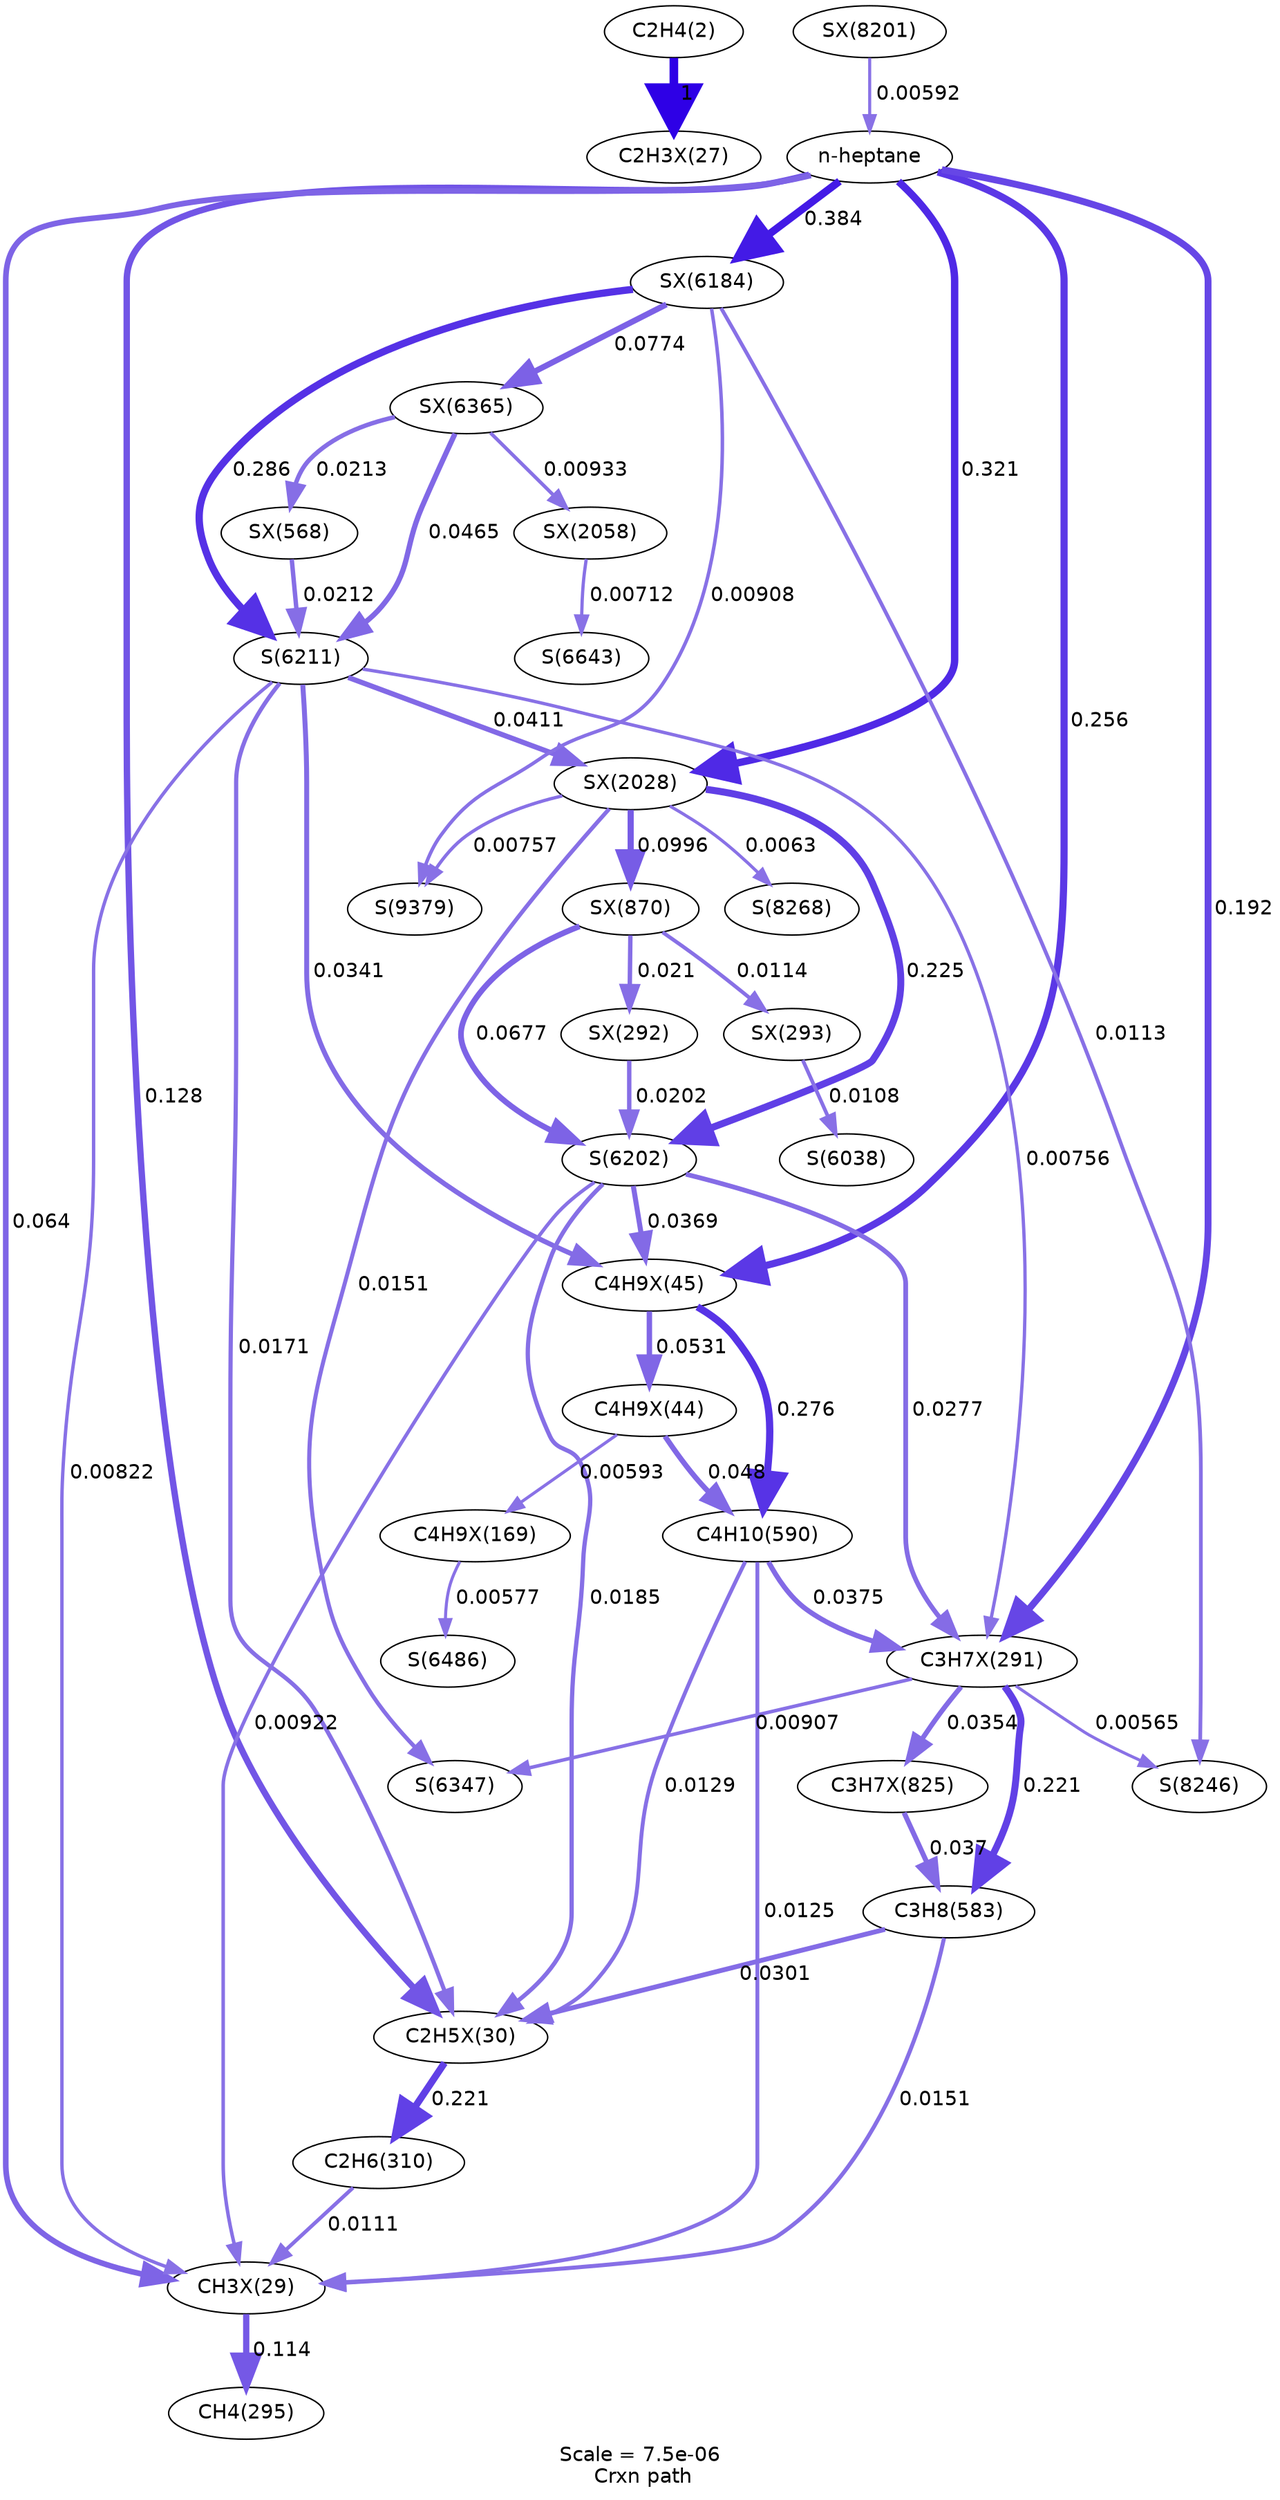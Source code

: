 digraph reaction_paths {
center=1;
s5 -> s51[fontname="Helvetica", style="setlinewidth(6)", arrowsize=3, color="0.7, 1.5, 0.9"
, label=" 1"];
s54 -> s20[fontname="Helvetica", style="setlinewidth(4.86)", arrowsize=2.43, color="0.7, 0.721, 0.9"
, label=" 0.221"];
s24 -> s54[fontname="Helvetica", style="setlinewidth(2.71)", arrowsize=1.36, color="0.7, 0.513, 0.9"
, label=" 0.0129"];
s0 -> s54[fontname="Helvetica", style="setlinewidth(4.45)", arrowsize=2.23, color="0.7, 0.628, 0.9"
, label=" 0.128"];
s22 -> s54[fontname="Helvetica", style="setlinewidth(3.36)", arrowsize=1.68, color="0.7, 0.53, 0.9"
, label=" 0.0301"];
s41 -> s54[fontname="Helvetica", style="setlinewidth(2.93)", arrowsize=1.46, color="0.7, 0.517, 0.9"
, label=" 0.0171"];
s40 -> s54[fontname="Helvetica", style="setlinewidth(2.99)", arrowsize=1.49, color="0.7, 0.518, 0.9"
, label=" 0.0185"];
s20 -> s53[fontname="Helvetica", style="setlinewidth(2.6)", arrowsize=1.3, color="0.7, 0.511, 0.9"
, label=" 0.0111"];
s53 -> s16[fontname="Helvetica", style="setlinewidth(4.36)", arrowsize=2.18, color="0.7, 0.614, 0.9"
, label=" 0.114"];
s24 -> s53[fontname="Helvetica", style="setlinewidth(2.69)", arrowsize=1.35, color="0.7, 0.513, 0.9"
, label=" 0.0125"];
s0 -> s53[fontname="Helvetica", style="setlinewidth(3.92)", arrowsize=1.96, color="0.7, 0.564, 0.9"
, label=" 0.064"];
s22 -> s53[fontname="Helvetica", style="setlinewidth(2.83)", arrowsize=1.42, color="0.7, 0.515, 0.9"
, label=" 0.0151"];
s41 -> s53[fontname="Helvetica", style="setlinewidth(2.37)", arrowsize=1.19, color="0.7, 0.508, 0.9"
, label=" 0.00822"];
s40 -> s53[fontname="Helvetica", style="setlinewidth(2.46)", arrowsize=1.23, color="0.7, 0.509, 0.9"
, label=" 0.00922"];
s63 -> s62[fontname="Helvetica", style="setlinewidth(3.78)", arrowsize=1.89, color="0.7, 0.553, 0.9"
, label=" 0.0531"];
s62 -> s24[fontname="Helvetica", style="setlinewidth(3.71)", arrowsize=1.85, color="0.7, 0.548, 0.9"
, label=" 0.048"];
s62 -> s84[fontname="Helvetica", style="setlinewidth(2.13)", arrowsize=1.06, color="0.7, 0.506, 0.9"
, label=" 0.00593"];
s63 -> s24[fontname="Helvetica", style="setlinewidth(5.03)", arrowsize=2.51, color="0.7, 0.776, 0.9"
, label=" 0.276"];
s0 -> s63[fontname="Helvetica", style="setlinewidth(4.97)", arrowsize=2.49, color="0.7, 0.756, 0.9"
, label=" 0.256"];
s41 -> s63[fontname="Helvetica", style="setlinewidth(3.45)", arrowsize=1.72, color="0.7, 0.534, 0.9"
, label=" 0.0341"];
s40 -> s63[fontname="Helvetica", style="setlinewidth(3.51)", arrowsize=1.75, color="0.7, 0.537, 0.9"
, label=" 0.0369"];
s24 -> s98[fontname="Helvetica", style="setlinewidth(3.52)", arrowsize=1.76, color="0.7, 0.538, 0.9"
, label=" 0.0375"];
s0 -> s98[fontname="Helvetica", style="setlinewidth(4.75)", arrowsize=2.38, color="0.7, 0.692, 0.9"
, label=" 0.192"];
s98 -> s22[fontname="Helvetica", style="setlinewidth(4.86)", arrowsize=2.43, color="0.7, 0.721, 0.9"
, label=" 0.221"];
s98 -> s123[fontname="Helvetica", style="setlinewidth(3.48)", arrowsize=1.74, color="0.7, 0.535, 0.9"
, label=" 0.0354"];
s41 -> s98[fontname="Helvetica", style="setlinewidth(2.31)", arrowsize=1.16, color="0.7, 0.508, 0.9"
, label=" 0.00756"];
s40 -> s98[fontname="Helvetica", style="setlinewidth(3.29)", arrowsize=1.65, color="0.7, 0.528, 0.9"
, label=" 0.0277"];
s98 -> s42[fontname="Helvetica", style="setlinewidth(2.45)", arrowsize=1.22, color="0.7, 0.509, 0.9"
, label=" 0.00907"];
s98 -> s46[fontname="Helvetica", style="setlinewidth(2.09)", arrowsize=1.05, color="0.7, 0.506, 0.9"
, label=" 0.00565"];
s0 -> s177[fontname="Helvetica", style="setlinewidth(5.14)", arrowsize=2.57, color="0.7, 0.821, 0.9"
, label=" 0.321"];
s0 -> s315[fontname="Helvetica", style="setlinewidth(5.28)", arrowsize=2.64, color="0.7, 0.884, 0.9"
, label=" 0.384"];
s324 -> s0[fontname="Helvetica", style="setlinewidth(2.13)", arrowsize=1.06, color="0.7, 0.506, 0.9"
, label=" 0.00592"];
s123 -> s22[fontname="Helvetica", style="setlinewidth(3.51)", arrowsize=1.76, color="0.7, 0.537, 0.9"
, label=" 0.037"];
s84 -> s44[fontname="Helvetica", style="setlinewidth(2.11)", arrowsize=1.05, color="0.7, 0.506, 0.9"
, label=" 0.00577"];
s41 -> s177[fontname="Helvetica", style="setlinewidth(3.59)", arrowsize=1.8, color="0.7, 0.541, 0.9"
, label=" 0.0411"];
s315 -> s41[fontname="Helvetica", style="setlinewidth(5.05)", arrowsize=2.53, color="0.7, 0.786, 0.9"
, label=" 0.286"];
s317 -> s41[fontname="Helvetica", style="setlinewidth(3.68)", arrowsize=1.84, color="0.7, 0.547, 0.9"
, label=" 0.0465"];
s114 -> s41[fontname="Helvetica", style="setlinewidth(3.09)", arrowsize=1.55, color="0.7, 0.521, 0.9"
, label=" 0.0212"];
s100 -> s36[fontname="Helvetica", style="setlinewidth(2.58)", arrowsize=1.29, color="0.7, 0.511, 0.9"
, label=" 0.0108"];
s177 -> s40[fontname="Helvetica", style="setlinewidth(4.87)", arrowsize=2.44, color="0.7, 0.725, 0.9"
, label=" 0.225"];
s177 -> s125[fontname="Helvetica", style="setlinewidth(4.26)", arrowsize=2.13, color="0.7, 0.6, 0.9"
, label=" 0.0996"];
s177 -> s42[fontname="Helvetica", style="setlinewidth(2.84)", arrowsize=1.42, color="0.7, 0.515, 0.9"
, label=" 0.0151"];
s177 -> s47[fontname="Helvetica", style="setlinewidth(2.17)", arrowsize=1.09, color="0.7, 0.506, 0.9"
, label=" 0.0063"];
s177 -> s48[fontname="Helvetica", style="setlinewidth(2.31)", arrowsize=1.16, color="0.7, 0.508, 0.9"
, label=" 0.00757"];
s125 -> s40[fontname="Helvetica", style="setlinewidth(3.97)", arrowsize=1.98, color="0.7, 0.568, 0.9"
, label=" 0.0677"];
s99 -> s40[fontname="Helvetica", style="setlinewidth(3.05)", arrowsize=1.53, color="0.7, 0.52, 0.9"
, label=" 0.0202"];
s125 -> s99[fontname="Helvetica", style="setlinewidth(3.08)", arrowsize=1.54, color="0.7, 0.521, 0.9"
, label=" 0.021"];
s125 -> s100[fontname="Helvetica", style="setlinewidth(2.62)", arrowsize=1.31, color="0.7, 0.511, 0.9"
, label=" 0.0114"];
s180 -> s45[fontname="Helvetica", style="setlinewidth(2.27)", arrowsize=1.13, color="0.7, 0.507, 0.9"
, label=" 0.00712"];
s315 -> s317[fontname="Helvetica", style="setlinewidth(4.07)", arrowsize=2.03, color="0.7, 0.577, 0.9"
, label=" 0.0774"];
s315 -> s46[fontname="Helvetica", style="setlinewidth(2.61)", arrowsize=1.31, color="0.7, 0.511, 0.9"
, label=" 0.0113"];
s315 -> s48[fontname="Helvetica", style="setlinewidth(2.45)", arrowsize=1.23, color="0.7, 0.509, 0.9"
, label=" 0.00908"];
s317 -> s114[fontname="Helvetica", style="setlinewidth(3.1)", arrowsize=1.55, color="0.7, 0.521, 0.9"
, label=" 0.0213"];
s317 -> s180[fontname="Helvetica", style="setlinewidth(2.47)", arrowsize=1.24, color="0.7, 0.509, 0.9"
, label=" 0.00933"];
s0 [ fontname="Helvetica", label="n-heptane"];
s5 [ fontname="Helvetica", label="C2H4(2)"];
s16 [ fontname="Helvetica", label="CH4(295)"];
s20 [ fontname="Helvetica", label="C2H6(310)"];
s22 [ fontname="Helvetica", label="C3H8(583)"];
s24 [ fontname="Helvetica", label="C4H10(590)"];
s36 [ fontname="Helvetica", label="S(6038)"];
s40 [ fontname="Helvetica", label="S(6202)"];
s41 [ fontname="Helvetica", label="S(6211)"];
s42 [ fontname="Helvetica", label="S(6347)"];
s44 [ fontname="Helvetica", label="S(6486)"];
s45 [ fontname="Helvetica", label="S(6643)"];
s46 [ fontname="Helvetica", label="S(8246)"];
s47 [ fontname="Helvetica", label="S(8268)"];
s48 [ fontname="Helvetica", label="S(9379)"];
s51 [ fontname="Helvetica", label="C2H3X(27)"];
s53 [ fontname="Helvetica", label="CH3X(29)"];
s54 [ fontname="Helvetica", label="C2H5X(30)"];
s62 [ fontname="Helvetica", label="C4H9X(44)"];
s63 [ fontname="Helvetica", label="C4H9X(45)"];
s84 [ fontname="Helvetica", label="C4H9X(169)"];
s98 [ fontname="Helvetica", label="C3H7X(291)"];
s99 [ fontname="Helvetica", label="SX(292)"];
s100 [ fontname="Helvetica", label="SX(293)"];
s114 [ fontname="Helvetica", label="SX(568)"];
s123 [ fontname="Helvetica", label="C3H7X(825)"];
s125 [ fontname="Helvetica", label="SX(870)"];
s177 [ fontname="Helvetica", label="SX(2028)"];
s180 [ fontname="Helvetica", label="SX(2058)"];
s315 [ fontname="Helvetica", label="SX(6184)"];
s317 [ fontname="Helvetica", label="SX(6365)"];
s324 [ fontname="Helvetica", label="SX(8201)"];
 label = "Scale = 7.5e-06\l Crxn path";
 fontname = "Helvetica";
}
